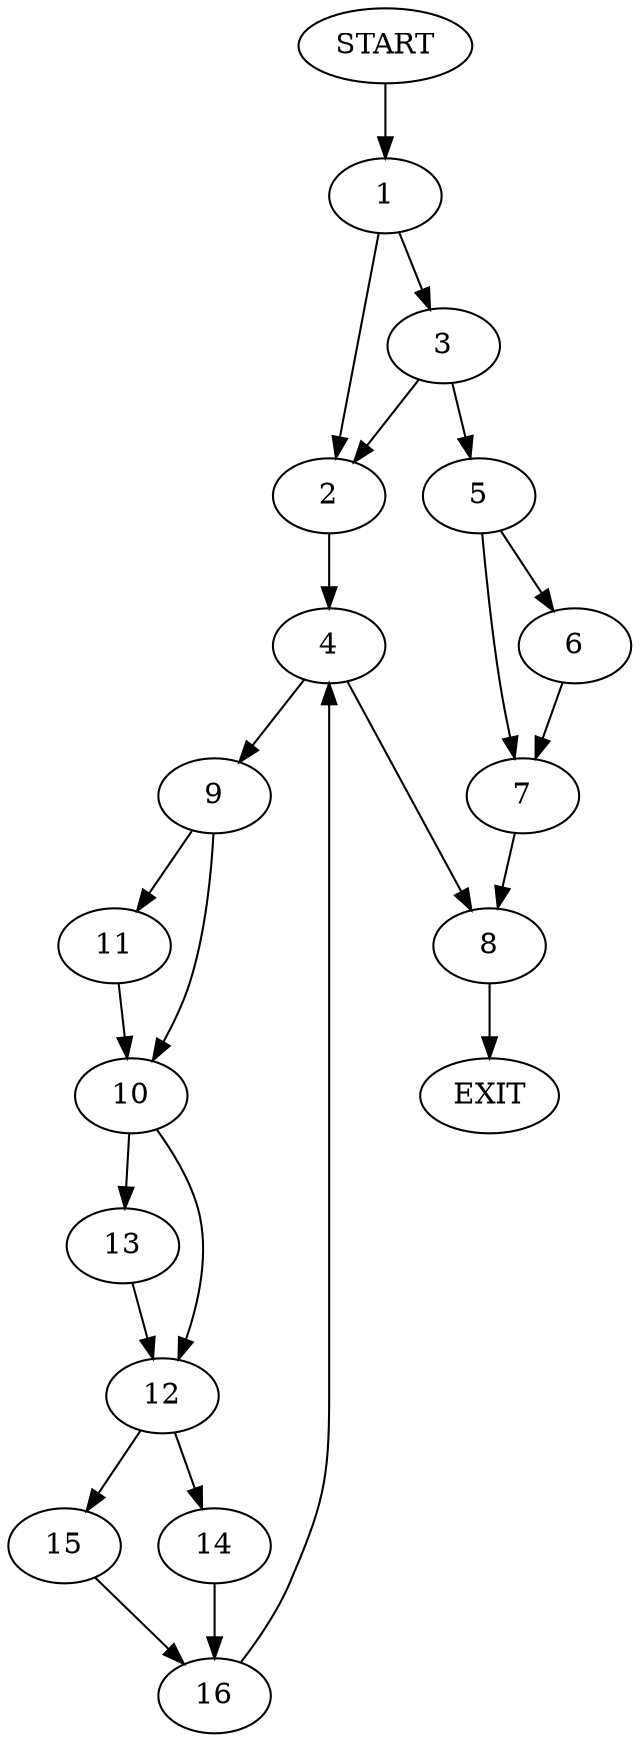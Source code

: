 digraph {
0 [label="START"]
17 [label="EXIT"]
0 -> 1
1 -> 2
1 -> 3
2 -> 4
3 -> 2
3 -> 5
5 -> 6
5 -> 7
6 -> 7
7 -> 8
8 -> 17
4 -> 8
4 -> 9
9 -> 10
9 -> 11
11 -> 10
10 -> 12
10 -> 13
13 -> 12
12 -> 14
12 -> 15
15 -> 16
14 -> 16
16 -> 4
}
